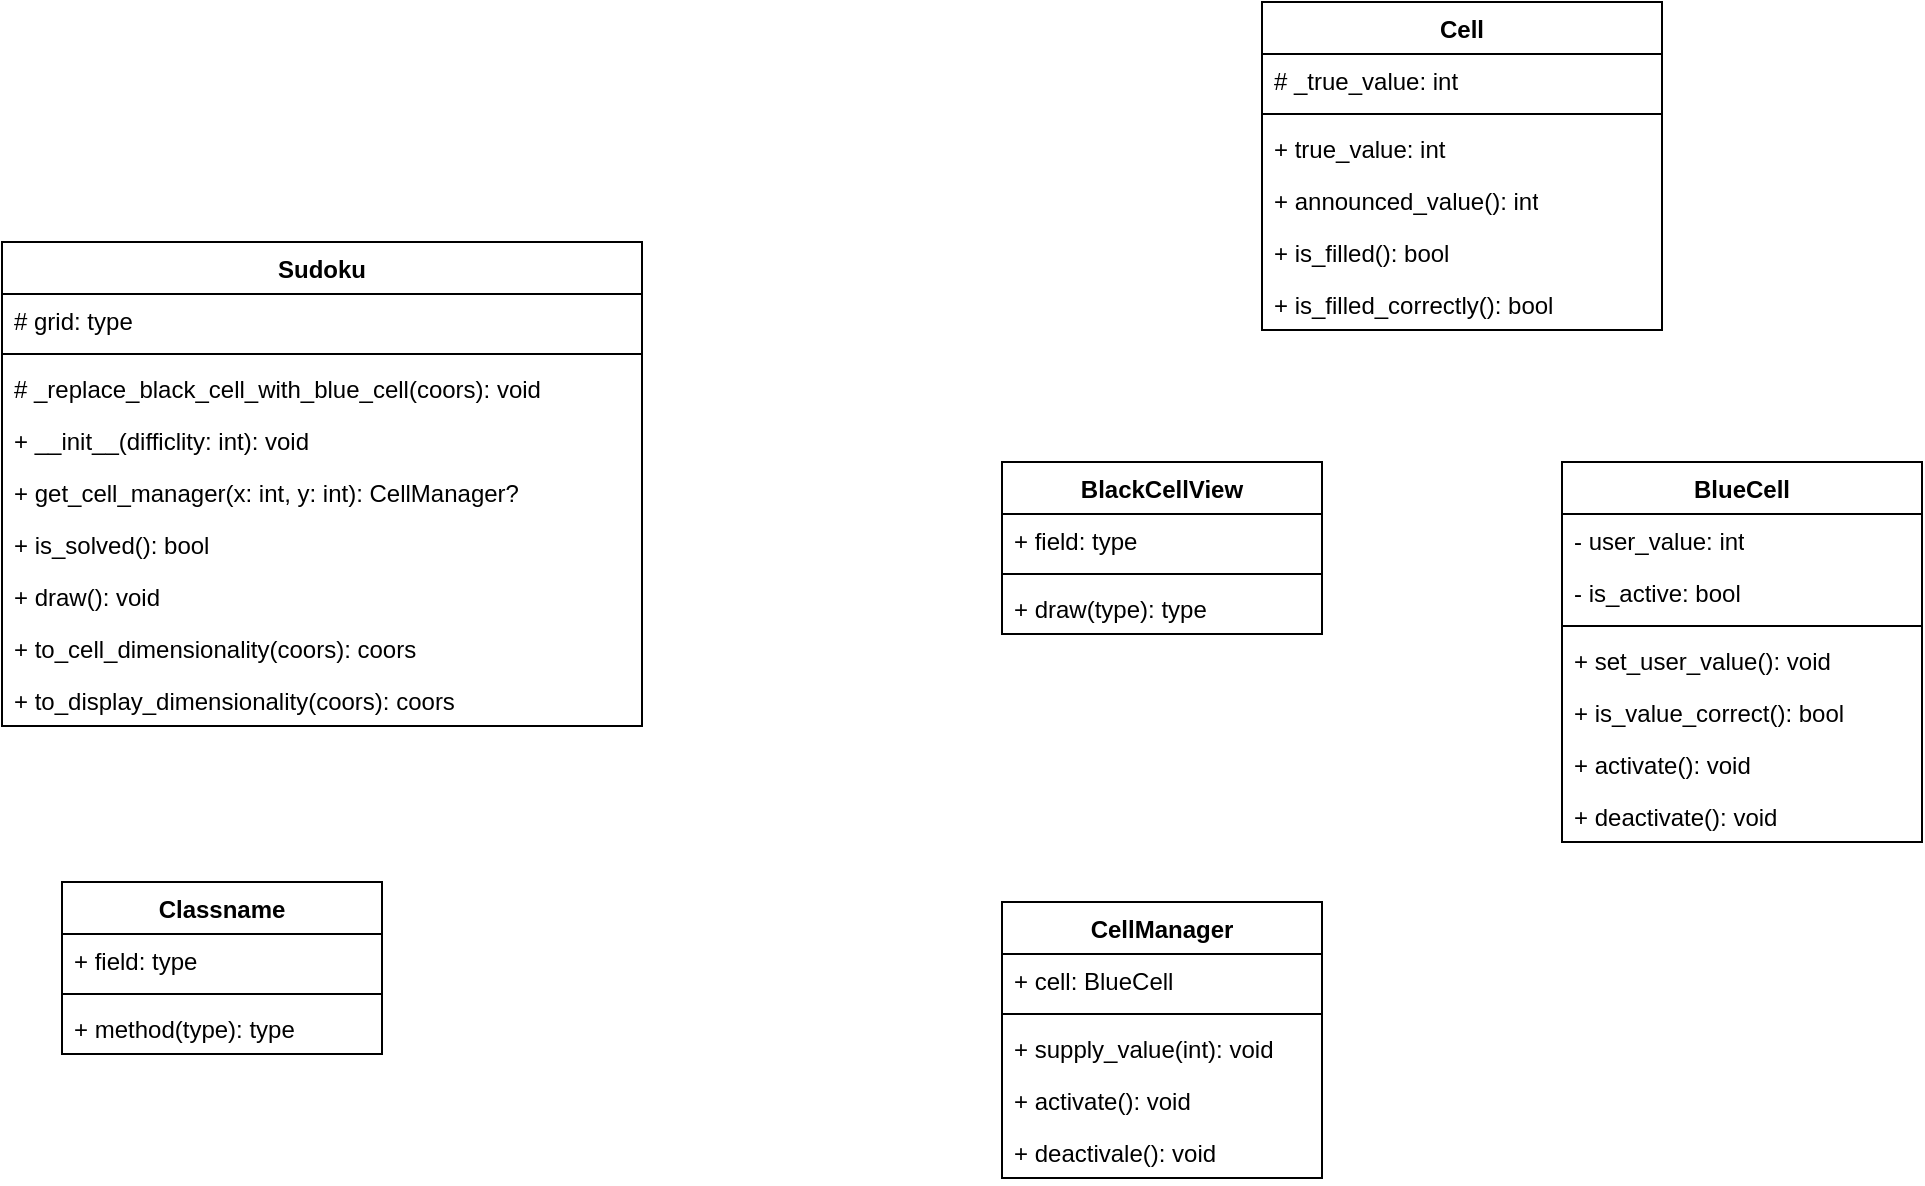<mxfile version="26.2.14">
  <diagram name="Страница — 1" id="sBnveFGreTUSZ_xfAO1X">
    <mxGraphModel dx="1498" dy="1010" grid="1" gridSize="10" guides="1" tooltips="1" connect="1" arrows="1" fold="1" page="1" pageScale="1" pageWidth="1100" pageHeight="850" math="0" shadow="0">
      <root>
        <mxCell id="0" />
        <mxCell id="1" parent="0" />
        <mxCell id="BmlyRLMC0lgrcv-X2wz1-5" value="Sudoku" style="swimlane;fontStyle=1;align=center;verticalAlign=top;childLayout=stackLayout;horizontal=1;startSize=26;horizontalStack=0;resizeParent=1;resizeParentMax=0;resizeLast=0;collapsible=1;marginBottom=0;whiteSpace=wrap;html=1;" parent="1" vertex="1">
          <mxGeometry x="50" y="160" width="320" height="242" as="geometry" />
        </mxCell>
        <mxCell id="BmlyRLMC0lgrcv-X2wz1-29" value="# grid: type" style="text;strokeColor=none;fillColor=none;align=left;verticalAlign=top;spacingLeft=4;spacingRight=4;overflow=hidden;rotatable=0;points=[[0,0.5],[1,0.5]];portConstraint=eastwest;whiteSpace=wrap;html=1;" parent="BmlyRLMC0lgrcv-X2wz1-5" vertex="1">
          <mxGeometry y="26" width="320" height="26" as="geometry" />
        </mxCell>
        <mxCell id="BmlyRLMC0lgrcv-X2wz1-7" value="" style="line;strokeWidth=1;fillColor=none;align=left;verticalAlign=middle;spacingTop=-1;spacingLeft=3;spacingRight=3;rotatable=0;labelPosition=right;points=[];portConstraint=eastwest;strokeColor=inherit;" parent="BmlyRLMC0lgrcv-X2wz1-5" vertex="1">
          <mxGeometry y="52" width="320" height="8" as="geometry" />
        </mxCell>
        <mxCell id="juXFEMyilhzftQy-Y4Ut-14" value="# _replace_black_cell_with_blue_cell(coors): void" style="text;strokeColor=none;fillColor=none;align=left;verticalAlign=top;spacingLeft=4;spacingRight=4;overflow=hidden;rotatable=0;points=[[0,0.5],[1,0.5]];portConstraint=eastwest;whiteSpace=wrap;html=1;" vertex="1" parent="BmlyRLMC0lgrcv-X2wz1-5">
          <mxGeometry y="60" width="320" height="26" as="geometry" />
        </mxCell>
        <mxCell id="BmlyRLMC0lgrcv-X2wz1-8" value="+ __init__(difficlity: int): void" style="text;strokeColor=none;fillColor=none;align=left;verticalAlign=top;spacingLeft=4;spacingRight=4;overflow=hidden;rotatable=0;points=[[0,0.5],[1,0.5]];portConstraint=eastwest;whiteSpace=wrap;html=1;" parent="BmlyRLMC0lgrcv-X2wz1-5" vertex="1">
          <mxGeometry y="86" width="320" height="26" as="geometry" />
        </mxCell>
        <mxCell id="BmlyRLMC0lgrcv-X2wz1-27" value="+ get_cell_manager(x: int, y: int): CellManager?" style="text;strokeColor=none;fillColor=none;align=left;verticalAlign=top;spacingLeft=4;spacingRight=4;overflow=hidden;rotatable=0;points=[[0,0.5],[1,0.5]];portConstraint=eastwest;whiteSpace=wrap;html=1;" parent="BmlyRLMC0lgrcv-X2wz1-5" vertex="1">
          <mxGeometry y="112" width="320" height="26" as="geometry" />
        </mxCell>
        <mxCell id="BmlyRLMC0lgrcv-X2wz1-28" value="+ is_solved(): bool" style="text;strokeColor=none;fillColor=none;align=left;verticalAlign=top;spacingLeft=4;spacingRight=4;overflow=hidden;rotatable=0;points=[[0,0.5],[1,0.5]];portConstraint=eastwest;whiteSpace=wrap;html=1;" parent="BmlyRLMC0lgrcv-X2wz1-5" vertex="1">
          <mxGeometry y="138" width="320" height="26" as="geometry" />
        </mxCell>
        <mxCell id="juXFEMyilhzftQy-Y4Ut-1" value="+ draw(): void" style="text;strokeColor=none;fillColor=none;align=left;verticalAlign=top;spacingLeft=4;spacingRight=4;overflow=hidden;rotatable=0;points=[[0,0.5],[1,0.5]];portConstraint=eastwest;whiteSpace=wrap;html=1;" vertex="1" parent="BmlyRLMC0lgrcv-X2wz1-5">
          <mxGeometry y="164" width="320" height="26" as="geometry" />
        </mxCell>
        <mxCell id="juXFEMyilhzftQy-Y4Ut-11" value="+ to_cell_dimensionality(coors): coors" style="text;strokeColor=none;fillColor=none;align=left;verticalAlign=top;spacingLeft=4;spacingRight=4;overflow=hidden;rotatable=0;points=[[0,0.5],[1,0.5]];portConstraint=eastwest;whiteSpace=wrap;html=1;" vertex="1" parent="BmlyRLMC0lgrcv-X2wz1-5">
          <mxGeometry y="190" width="320" height="26" as="geometry" />
        </mxCell>
        <mxCell id="juXFEMyilhzftQy-Y4Ut-13" value="+ to_display_dimensionality(coors): coors" style="text;strokeColor=none;fillColor=none;align=left;verticalAlign=top;spacingLeft=4;spacingRight=4;overflow=hidden;rotatable=0;points=[[0,0.5],[1,0.5]];portConstraint=eastwest;whiteSpace=wrap;html=1;" vertex="1" parent="BmlyRLMC0lgrcv-X2wz1-5">
          <mxGeometry y="216" width="320" height="26" as="geometry" />
        </mxCell>
        <mxCell id="BmlyRLMC0lgrcv-X2wz1-11" value="BlackCellView" style="swimlane;fontStyle=1;align=center;verticalAlign=top;childLayout=stackLayout;horizontal=1;startSize=26;horizontalStack=0;resizeParent=1;resizeParentMax=0;resizeLast=0;collapsible=1;marginBottom=0;whiteSpace=wrap;html=1;" parent="1" vertex="1">
          <mxGeometry x="550" y="270" width="160" height="86" as="geometry" />
        </mxCell>
        <mxCell id="BmlyRLMC0lgrcv-X2wz1-12" value="+ field: type" style="text;strokeColor=none;fillColor=none;align=left;verticalAlign=top;spacingLeft=4;spacingRight=4;overflow=hidden;rotatable=0;points=[[0,0.5],[1,0.5]];portConstraint=eastwest;whiteSpace=wrap;html=1;" parent="BmlyRLMC0lgrcv-X2wz1-11" vertex="1">
          <mxGeometry y="26" width="160" height="26" as="geometry" />
        </mxCell>
        <mxCell id="BmlyRLMC0lgrcv-X2wz1-13" value="" style="line;strokeWidth=1;fillColor=none;align=left;verticalAlign=middle;spacingTop=-1;spacingLeft=3;spacingRight=3;rotatable=0;labelPosition=right;points=[];portConstraint=eastwest;strokeColor=inherit;" parent="BmlyRLMC0lgrcv-X2wz1-11" vertex="1">
          <mxGeometry y="52" width="160" height="8" as="geometry" />
        </mxCell>
        <mxCell id="BmlyRLMC0lgrcv-X2wz1-14" value="+ draw(type): type" style="text;strokeColor=none;fillColor=none;align=left;verticalAlign=top;spacingLeft=4;spacingRight=4;overflow=hidden;rotatable=0;points=[[0,0.5],[1,0.5]];portConstraint=eastwest;whiteSpace=wrap;html=1;" parent="BmlyRLMC0lgrcv-X2wz1-11" vertex="1">
          <mxGeometry y="60" width="160" height="26" as="geometry" />
        </mxCell>
        <mxCell id="BmlyRLMC0lgrcv-X2wz1-15" value="BlueCell" style="swimlane;fontStyle=1;align=center;verticalAlign=top;childLayout=stackLayout;horizontal=1;startSize=26;horizontalStack=0;resizeParent=1;resizeParentMax=0;resizeLast=0;collapsible=1;marginBottom=0;whiteSpace=wrap;html=1;" parent="1" vertex="1">
          <mxGeometry x="830" y="270" width="180" height="190" as="geometry" />
        </mxCell>
        <mxCell id="juXFEMyilhzftQy-Y4Ut-8" value="- user_value: int" style="text;strokeColor=none;fillColor=none;align=left;verticalAlign=top;spacingLeft=4;spacingRight=4;overflow=hidden;rotatable=0;points=[[0,0.5],[1,0.5]];portConstraint=eastwest;whiteSpace=wrap;html=1;" vertex="1" parent="BmlyRLMC0lgrcv-X2wz1-15">
          <mxGeometry y="26" width="180" height="26" as="geometry" />
        </mxCell>
        <mxCell id="BmlyRLMC0lgrcv-X2wz1-16" value="- is_active: bool" style="text;strokeColor=none;fillColor=none;align=left;verticalAlign=top;spacingLeft=4;spacingRight=4;overflow=hidden;rotatable=0;points=[[0,0.5],[1,0.5]];portConstraint=eastwest;whiteSpace=wrap;html=1;" parent="BmlyRLMC0lgrcv-X2wz1-15" vertex="1">
          <mxGeometry y="52" width="180" height="26" as="geometry" />
        </mxCell>
        <mxCell id="BmlyRLMC0lgrcv-X2wz1-17" value="" style="line;strokeWidth=1;fillColor=none;align=left;verticalAlign=middle;spacingTop=-1;spacingLeft=3;spacingRight=3;rotatable=0;labelPosition=right;points=[];portConstraint=eastwest;strokeColor=inherit;" parent="BmlyRLMC0lgrcv-X2wz1-15" vertex="1">
          <mxGeometry y="78" width="180" height="8" as="geometry" />
        </mxCell>
        <mxCell id="BmlyRLMC0lgrcv-X2wz1-18" value="+ set_user_value(): void" style="text;strokeColor=none;fillColor=none;align=left;verticalAlign=top;spacingLeft=4;spacingRight=4;overflow=hidden;rotatable=0;points=[[0,0.5],[1,0.5]];portConstraint=eastwest;whiteSpace=wrap;html=1;" parent="BmlyRLMC0lgrcv-X2wz1-15" vertex="1">
          <mxGeometry y="86" width="180" height="26" as="geometry" />
        </mxCell>
        <mxCell id="BmlyRLMC0lgrcv-X2wz1-30" value="+ is_value_correct(): bool" style="text;strokeColor=none;fillColor=none;align=left;verticalAlign=top;spacingLeft=4;spacingRight=4;overflow=hidden;rotatable=0;points=[[0,0.5],[1,0.5]];portConstraint=eastwest;whiteSpace=wrap;html=1;" parent="BmlyRLMC0lgrcv-X2wz1-15" vertex="1">
          <mxGeometry y="112" width="180" height="26" as="geometry" />
        </mxCell>
        <mxCell id="juXFEMyilhzftQy-Y4Ut-9" value="+ activate(): void" style="text;strokeColor=none;fillColor=none;align=left;verticalAlign=top;spacingLeft=4;spacingRight=4;overflow=hidden;rotatable=0;points=[[0,0.5],[1,0.5]];portConstraint=eastwest;whiteSpace=wrap;html=1;" vertex="1" parent="BmlyRLMC0lgrcv-X2wz1-15">
          <mxGeometry y="138" width="180" height="26" as="geometry" />
        </mxCell>
        <mxCell id="juXFEMyilhzftQy-Y4Ut-10" value="+ deactivate(): void" style="text;strokeColor=none;fillColor=none;align=left;verticalAlign=top;spacingLeft=4;spacingRight=4;overflow=hidden;rotatable=0;points=[[0,0.5],[1,0.5]];portConstraint=eastwest;whiteSpace=wrap;html=1;" vertex="1" parent="BmlyRLMC0lgrcv-X2wz1-15">
          <mxGeometry y="164" width="180" height="26" as="geometry" />
        </mxCell>
        <mxCell id="BmlyRLMC0lgrcv-X2wz1-19" value="Cell" style="swimlane;fontStyle=1;align=center;verticalAlign=top;childLayout=stackLayout;horizontal=1;startSize=26;horizontalStack=0;resizeParent=1;resizeParentMax=0;resizeLast=0;collapsible=1;marginBottom=0;whiteSpace=wrap;html=1;" parent="1" vertex="1">
          <mxGeometry x="680" y="40" width="200" height="164" as="geometry" />
        </mxCell>
        <mxCell id="BmlyRLMC0lgrcv-X2wz1-20" value="# _true_value: int" style="text;strokeColor=none;fillColor=none;align=left;verticalAlign=top;spacingLeft=4;spacingRight=4;overflow=hidden;rotatable=0;points=[[0,0.5],[1,0.5]];portConstraint=eastwest;whiteSpace=wrap;html=1;" parent="BmlyRLMC0lgrcv-X2wz1-19" vertex="1">
          <mxGeometry y="26" width="200" height="26" as="geometry" />
        </mxCell>
        <mxCell id="BmlyRLMC0lgrcv-X2wz1-21" value="" style="line;strokeWidth=1;fillColor=none;align=left;verticalAlign=middle;spacingTop=-1;spacingLeft=3;spacingRight=3;rotatable=0;labelPosition=right;points=[];portConstraint=eastwest;strokeColor=inherit;" parent="BmlyRLMC0lgrcv-X2wz1-19" vertex="1">
          <mxGeometry y="52" width="200" height="8" as="geometry" />
        </mxCell>
        <mxCell id="BmlyRLMC0lgrcv-X2wz1-22" value="+ true_value: int" style="text;strokeColor=none;fillColor=none;align=left;verticalAlign=top;spacingLeft=4;spacingRight=4;overflow=hidden;rotatable=0;points=[[0,0.5],[1,0.5]];portConstraint=eastwest;whiteSpace=wrap;html=1;" parent="BmlyRLMC0lgrcv-X2wz1-19" vertex="1">
          <mxGeometry y="60" width="200" height="26" as="geometry" />
        </mxCell>
        <mxCell id="juXFEMyilhzftQy-Y4Ut-15" value="+ announced_value(): int" style="text;strokeColor=none;fillColor=none;align=left;verticalAlign=top;spacingLeft=4;spacingRight=4;overflow=hidden;rotatable=0;points=[[0,0.5],[1,0.5]];portConstraint=eastwest;whiteSpace=wrap;html=1;" vertex="1" parent="BmlyRLMC0lgrcv-X2wz1-19">
          <mxGeometry y="86" width="200" height="26" as="geometry" />
        </mxCell>
        <mxCell id="juXFEMyilhzftQy-Y4Ut-16" value="+ is_filled(): bool" style="text;strokeColor=none;fillColor=none;align=left;verticalAlign=top;spacingLeft=4;spacingRight=4;overflow=hidden;rotatable=0;points=[[0,0.5],[1,0.5]];portConstraint=eastwest;whiteSpace=wrap;html=1;" vertex="1" parent="BmlyRLMC0lgrcv-X2wz1-19">
          <mxGeometry y="112" width="200" height="26" as="geometry" />
        </mxCell>
        <mxCell id="juXFEMyilhzftQy-Y4Ut-19" value="+ is_filled_correctly(): bool" style="text;strokeColor=none;fillColor=none;align=left;verticalAlign=top;spacingLeft=4;spacingRight=4;overflow=hidden;rotatable=0;points=[[0,0.5],[1,0.5]];portConstraint=eastwest;whiteSpace=wrap;html=1;" vertex="1" parent="BmlyRLMC0lgrcv-X2wz1-19">
          <mxGeometry y="138" width="200" height="26" as="geometry" />
        </mxCell>
        <mxCell id="juXFEMyilhzftQy-Y4Ut-2" value="CellManager" style="swimlane;fontStyle=1;align=center;verticalAlign=top;childLayout=stackLayout;horizontal=1;startSize=26;horizontalStack=0;resizeParent=1;resizeParentMax=0;resizeLast=0;collapsible=1;marginBottom=0;whiteSpace=wrap;html=1;" vertex="1" parent="1">
          <mxGeometry x="550" y="490" width="160" height="138" as="geometry" />
        </mxCell>
        <mxCell id="juXFEMyilhzftQy-Y4Ut-3" value="+ cell: BlueCell" style="text;strokeColor=none;fillColor=none;align=left;verticalAlign=top;spacingLeft=4;spacingRight=4;overflow=hidden;rotatable=0;points=[[0,0.5],[1,0.5]];portConstraint=eastwest;whiteSpace=wrap;html=1;" vertex="1" parent="juXFEMyilhzftQy-Y4Ut-2">
          <mxGeometry y="26" width="160" height="26" as="geometry" />
        </mxCell>
        <mxCell id="juXFEMyilhzftQy-Y4Ut-4" value="" style="line;strokeWidth=1;fillColor=none;align=left;verticalAlign=middle;spacingTop=-1;spacingLeft=3;spacingRight=3;rotatable=0;labelPosition=right;points=[];portConstraint=eastwest;strokeColor=inherit;" vertex="1" parent="juXFEMyilhzftQy-Y4Ut-2">
          <mxGeometry y="52" width="160" height="8" as="geometry" />
        </mxCell>
        <mxCell id="juXFEMyilhzftQy-Y4Ut-5" value="+ supply_value(int): void" style="text;strokeColor=none;fillColor=none;align=left;verticalAlign=top;spacingLeft=4;spacingRight=4;overflow=hidden;rotatable=0;points=[[0,0.5],[1,0.5]];portConstraint=eastwest;whiteSpace=wrap;html=1;" vertex="1" parent="juXFEMyilhzftQy-Y4Ut-2">
          <mxGeometry y="60" width="160" height="26" as="geometry" />
        </mxCell>
        <mxCell id="juXFEMyilhzftQy-Y4Ut-6" value="+ activate(): void" style="text;strokeColor=none;fillColor=none;align=left;verticalAlign=top;spacingLeft=4;spacingRight=4;overflow=hidden;rotatable=0;points=[[0,0.5],[1,0.5]];portConstraint=eastwest;whiteSpace=wrap;html=1;" vertex="1" parent="juXFEMyilhzftQy-Y4Ut-2">
          <mxGeometry y="86" width="160" height="26" as="geometry" />
        </mxCell>
        <mxCell id="juXFEMyilhzftQy-Y4Ut-7" value="+ deactivale(): void" style="text;strokeColor=none;fillColor=none;align=left;verticalAlign=top;spacingLeft=4;spacingRight=4;overflow=hidden;rotatable=0;points=[[0,0.5],[1,0.5]];portConstraint=eastwest;whiteSpace=wrap;html=1;" vertex="1" parent="juXFEMyilhzftQy-Y4Ut-2">
          <mxGeometry y="112" width="160" height="26" as="geometry" />
        </mxCell>
        <mxCell id="juXFEMyilhzftQy-Y4Ut-20" value="Classname" style="swimlane;fontStyle=1;align=center;verticalAlign=top;childLayout=stackLayout;horizontal=1;startSize=26;horizontalStack=0;resizeParent=1;resizeParentMax=0;resizeLast=0;collapsible=1;marginBottom=0;whiteSpace=wrap;html=1;" vertex="1" parent="1">
          <mxGeometry x="80" y="480" width="160" height="86" as="geometry" />
        </mxCell>
        <mxCell id="juXFEMyilhzftQy-Y4Ut-21" value="+ field: type" style="text;strokeColor=none;fillColor=none;align=left;verticalAlign=top;spacingLeft=4;spacingRight=4;overflow=hidden;rotatable=0;points=[[0,0.5],[1,0.5]];portConstraint=eastwest;whiteSpace=wrap;html=1;" vertex="1" parent="juXFEMyilhzftQy-Y4Ut-20">
          <mxGeometry y="26" width="160" height="26" as="geometry" />
        </mxCell>
        <mxCell id="juXFEMyilhzftQy-Y4Ut-22" value="" style="line;strokeWidth=1;fillColor=none;align=left;verticalAlign=middle;spacingTop=-1;spacingLeft=3;spacingRight=3;rotatable=0;labelPosition=right;points=[];portConstraint=eastwest;strokeColor=inherit;" vertex="1" parent="juXFEMyilhzftQy-Y4Ut-20">
          <mxGeometry y="52" width="160" height="8" as="geometry" />
        </mxCell>
        <mxCell id="juXFEMyilhzftQy-Y4Ut-23" value="+ method(type): type" style="text;strokeColor=none;fillColor=none;align=left;verticalAlign=top;spacingLeft=4;spacingRight=4;overflow=hidden;rotatable=0;points=[[0,0.5],[1,0.5]];portConstraint=eastwest;whiteSpace=wrap;html=1;" vertex="1" parent="juXFEMyilhzftQy-Y4Ut-20">
          <mxGeometry y="60" width="160" height="26" as="geometry" />
        </mxCell>
      </root>
    </mxGraphModel>
  </diagram>
</mxfile>
